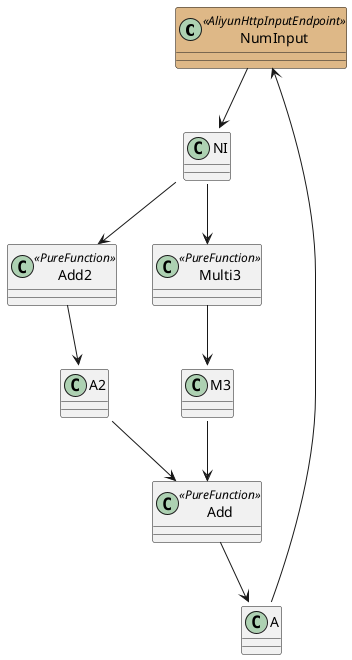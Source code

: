 
@startuml

skinparam class {
	BackgroundColor<<CommandLineInputEndpoint>> BurlyWood
	BackgroundColor<<AliyunHttpInputEndpoint>> BurlyWood
	BackgroundColor<<OutputEndpoint>> BurlyWood
}

class NumInput <<AliyunHttpInputEndpoint>>
class Add2 <<PureFunction>>
class Add <<PureFunction>>
class Multi3 <<PureFunction>>

NumInput --> NI::Integer
NI::Integer --> Add2
NI::Integer --> Multi3
Add2 --> A2::Integer
A2::Integer --> Add
Multi3 --> M3::Integer
M3::Integer --> Add
Add --> A::Integer
A::Integer --> NumInput
@enduml
